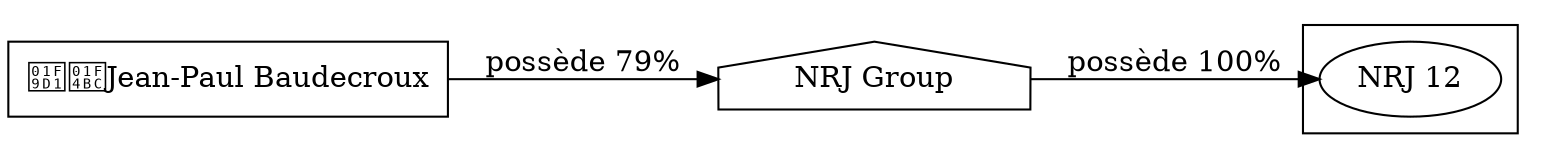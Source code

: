 digraph {
  rankdir=LR;
  subgraph roots {
    
      "jean-paul-baudecroux-162"[label="🧑‍💼Jean-Paul Baudecroux" shape=box]
    
  }

  
    "nrj-group-163"[label="NRJ Group" shape=house]
  

  subgraph clusterLeaves {
    
      "nrj-12-164"[label="NRJ 12"]
    
  }

  
    "nrj-group-163" -> "nrj-12-164" [
      label="possède 100%"
    ]
  
    "jean-paul-baudecroux-162" -> "nrj-group-163" [
      label="possède 79%"
    ]
  
}
